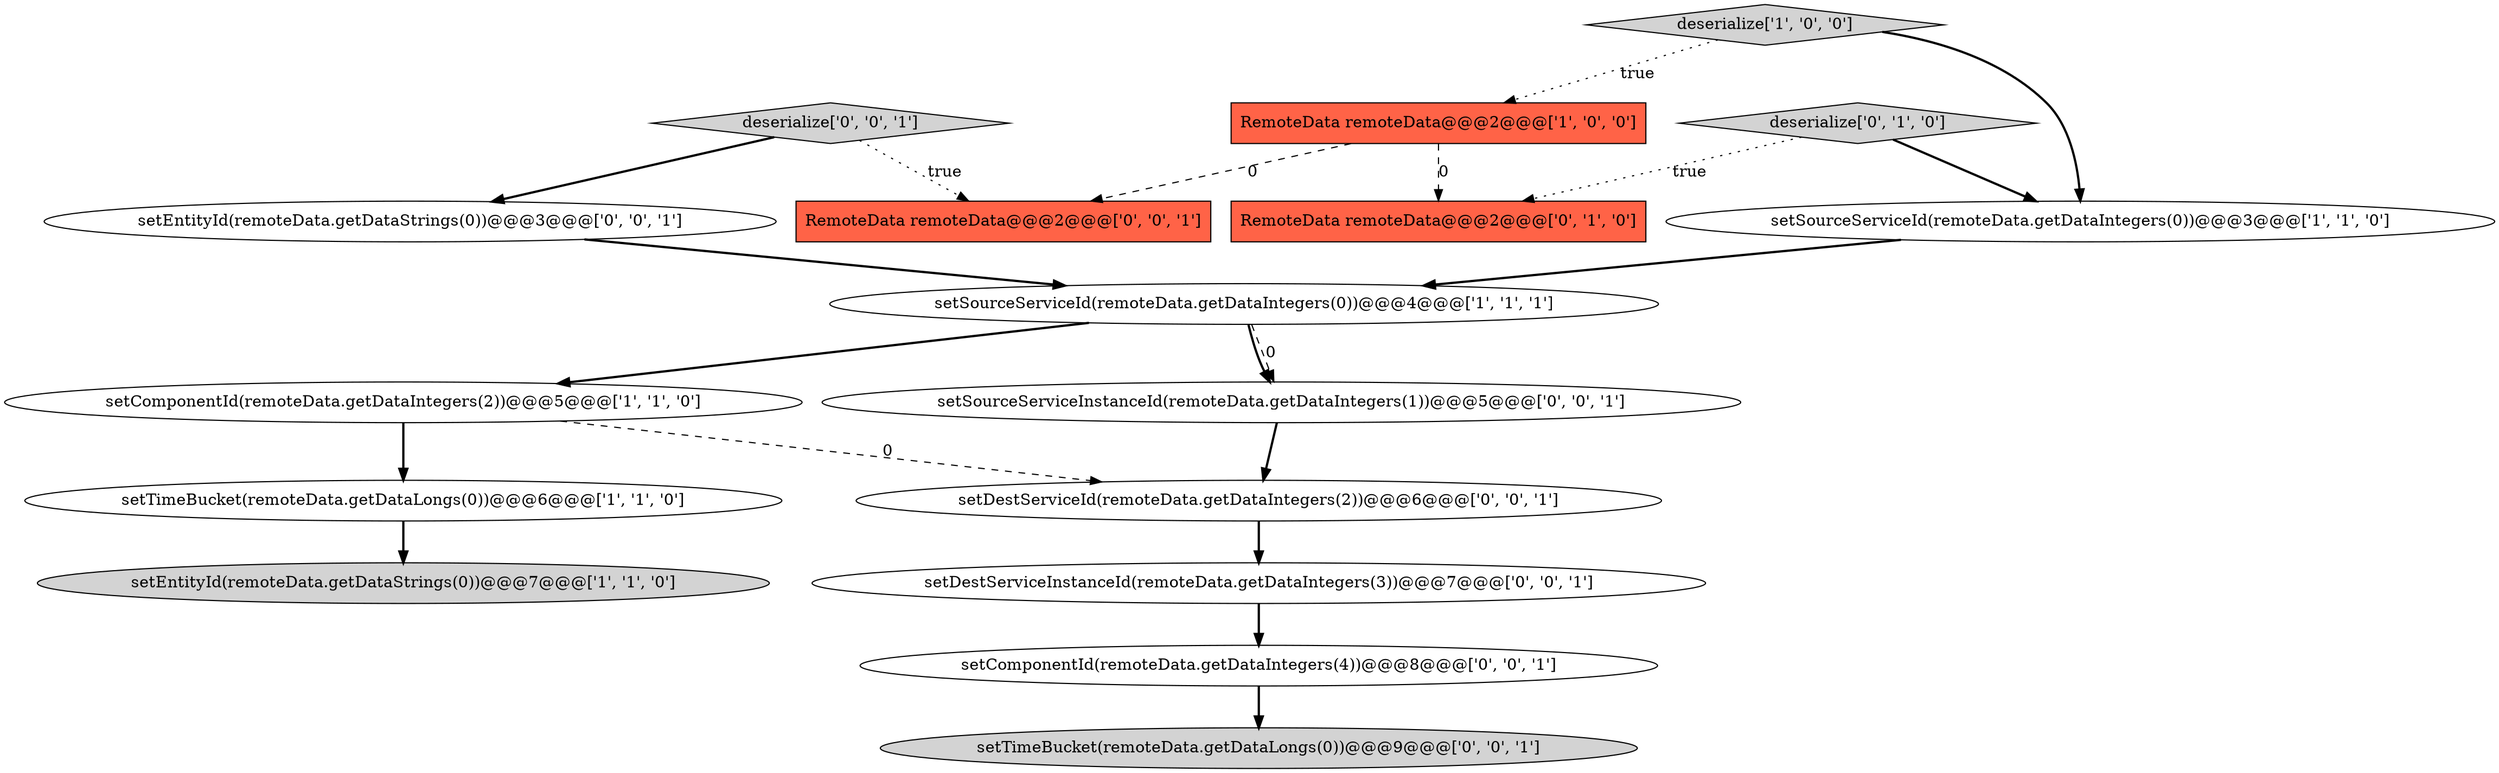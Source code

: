 digraph {
7 [style = filled, label = "RemoteData remoteData@@@2@@@['0', '1', '0']", fillcolor = tomato, shape = box image = "AAA1AAABBB2BBB"];
6 [style = filled, label = "RemoteData remoteData@@@2@@@['1', '0', '0']", fillcolor = tomato, shape = box image = "AAA1AAABBB1BBB"];
13 [style = filled, label = "setEntityId(remoteData.getDataStrings(0))@@@3@@@['0', '0', '1']", fillcolor = white, shape = ellipse image = "AAA0AAABBB3BBB"];
2 [style = filled, label = "setComponentId(remoteData.getDataIntegers(2))@@@5@@@['1', '1', '0']", fillcolor = white, shape = ellipse image = "AAA0AAABBB1BBB"];
11 [style = filled, label = "setDestServiceInstanceId(remoteData.getDataIntegers(3))@@@7@@@['0', '0', '1']", fillcolor = white, shape = ellipse image = "AAA0AAABBB3BBB"];
3 [style = filled, label = "setSourceServiceId(remoteData.getDataIntegers(0))@@@4@@@['1', '1', '1']", fillcolor = white, shape = ellipse image = "AAA0AAABBB1BBB"];
12 [style = filled, label = "setDestServiceId(remoteData.getDataIntegers(2))@@@6@@@['0', '0', '1']", fillcolor = white, shape = ellipse image = "AAA0AAABBB3BBB"];
14 [style = filled, label = "RemoteData remoteData@@@2@@@['0', '0', '1']", fillcolor = tomato, shape = box image = "AAA0AAABBB3BBB"];
10 [style = filled, label = "setTimeBucket(remoteData.getDataLongs(0))@@@9@@@['0', '0', '1']", fillcolor = lightgray, shape = ellipse image = "AAA0AAABBB3BBB"];
15 [style = filled, label = "setSourceServiceInstanceId(remoteData.getDataIntegers(1))@@@5@@@['0', '0', '1']", fillcolor = white, shape = ellipse image = "AAA0AAABBB3BBB"];
0 [style = filled, label = "deserialize['1', '0', '0']", fillcolor = lightgray, shape = diamond image = "AAA0AAABBB1BBB"];
16 [style = filled, label = "deserialize['0', '0', '1']", fillcolor = lightgray, shape = diamond image = "AAA0AAABBB3BBB"];
8 [style = filled, label = "deserialize['0', '1', '0']", fillcolor = lightgray, shape = diamond image = "AAA0AAABBB2BBB"];
1 [style = filled, label = "setEntityId(remoteData.getDataStrings(0))@@@7@@@['1', '1', '0']", fillcolor = lightgray, shape = ellipse image = "AAA0AAABBB1BBB"];
9 [style = filled, label = "setComponentId(remoteData.getDataIntegers(4))@@@8@@@['0', '0', '1']", fillcolor = white, shape = ellipse image = "AAA0AAABBB3BBB"];
5 [style = filled, label = "setTimeBucket(remoteData.getDataLongs(0))@@@6@@@['1', '1', '0']", fillcolor = white, shape = ellipse image = "AAA0AAABBB1BBB"];
4 [style = filled, label = "setSourceServiceId(remoteData.getDataIntegers(0))@@@3@@@['1', '1', '0']", fillcolor = white, shape = ellipse image = "AAA0AAABBB1BBB"];
3->15 [style = dashed, label="0"];
5->1 [style = bold, label=""];
4->3 [style = bold, label=""];
8->7 [style = dotted, label="true"];
15->12 [style = bold, label=""];
16->13 [style = bold, label=""];
3->15 [style = bold, label=""];
2->12 [style = dashed, label="0"];
8->4 [style = bold, label=""];
9->10 [style = bold, label=""];
3->2 [style = bold, label=""];
13->3 [style = bold, label=""];
6->14 [style = dashed, label="0"];
11->9 [style = bold, label=""];
0->4 [style = bold, label=""];
0->6 [style = dotted, label="true"];
6->7 [style = dashed, label="0"];
16->14 [style = dotted, label="true"];
2->5 [style = bold, label=""];
12->11 [style = bold, label=""];
}
